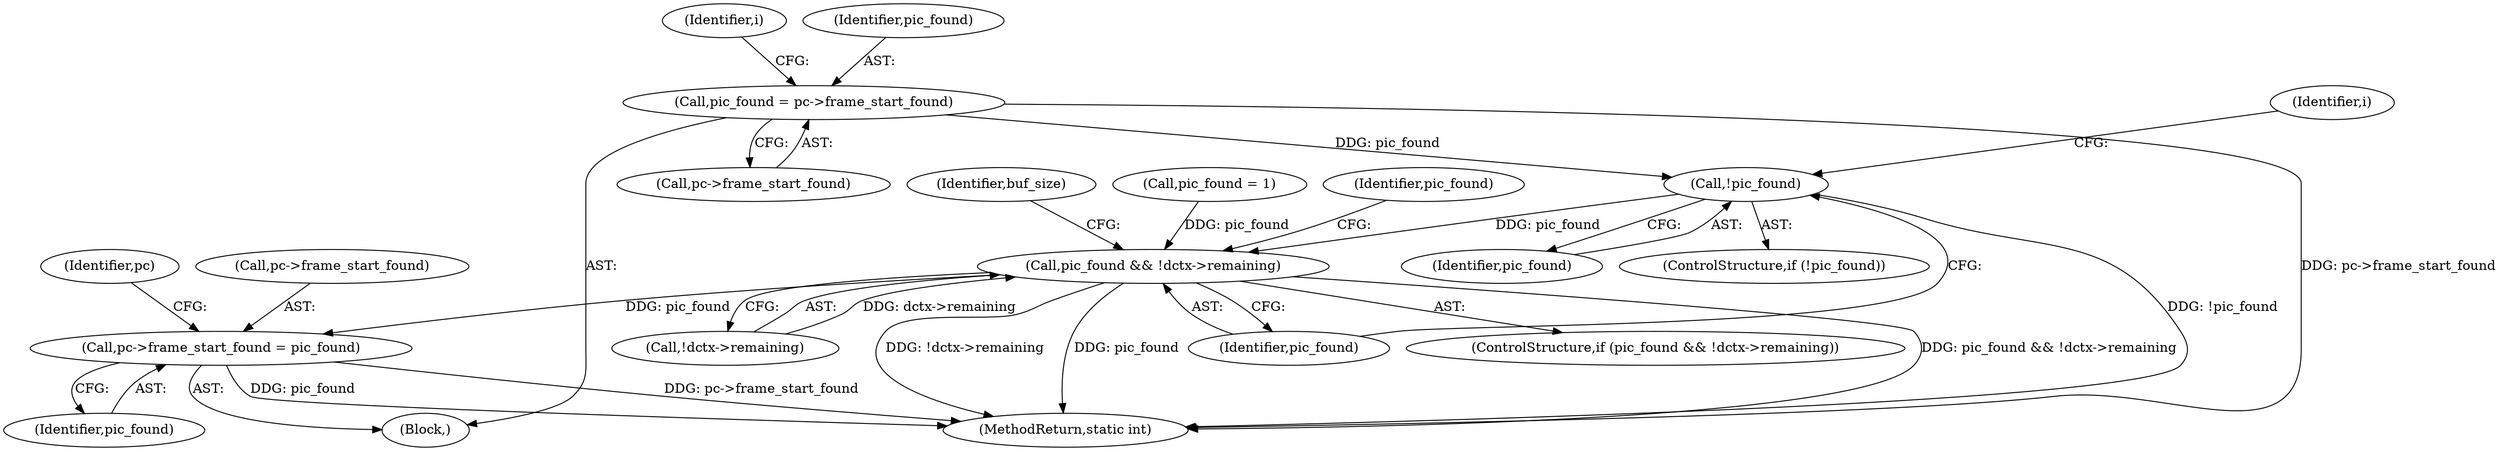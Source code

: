 digraph "0_FFmpeg_0a709e2a10b8288a0cc383547924ecfe285cef89@pointer" {
"1000120" [label="(Call,pic_found = pc->frame_start_found)"];
"1000130" [label="(Call,!pic_found)"];
"1000170" [label="(Call,pic_found && !dctx->remaining)"];
"1000385" [label="(Call,pc->frame_start_found = pic_found)"];
"1000385" [label="(Call,pc->frame_start_found = pic_found)"];
"1000386" [label="(Call,pc->frame_start_found)"];
"1000389" [label="(Identifier,pic_found)"];
"1000130" [label="(Call,!pic_found)"];
"1000129" [label="(ControlStructure,if (!pic_found))"];
"1000170" [label="(Call,pic_found && !dctx->remaining)"];
"1000169" [label="(ControlStructure,if (pic_found && !dctx->remaining))"];
"1000172" [label="(Call,!dctx->remaining)"];
"1000105" [label="(Block,)"];
"1000392" [label="(Identifier,pc)"];
"1000120" [label="(Call,pic_found = pc->frame_start_found)"];
"1000171" [label="(Identifier,pic_found)"];
"1000122" [label="(Call,pc->frame_start_found)"];
"1000155" [label="(Call,pic_found = 1)"];
"1000135" [label="(Identifier,i)"];
"1000340" [label="(Identifier,pic_found)"];
"1000127" [label="(Identifier,i)"];
"1000397" [label="(MethodReturn,static int)"];
"1000131" [label="(Identifier,pic_found)"];
"1000121" [label="(Identifier,pic_found)"];
"1000179" [label="(Identifier,buf_size)"];
"1000120" -> "1000105"  [label="AST: "];
"1000120" -> "1000122"  [label="CFG: "];
"1000121" -> "1000120"  [label="AST: "];
"1000122" -> "1000120"  [label="AST: "];
"1000127" -> "1000120"  [label="CFG: "];
"1000120" -> "1000397"  [label="DDG: pc->frame_start_found"];
"1000120" -> "1000130"  [label="DDG: pic_found"];
"1000130" -> "1000129"  [label="AST: "];
"1000130" -> "1000131"  [label="CFG: "];
"1000131" -> "1000130"  [label="AST: "];
"1000135" -> "1000130"  [label="CFG: "];
"1000171" -> "1000130"  [label="CFG: "];
"1000130" -> "1000397"  [label="DDG: !pic_found"];
"1000130" -> "1000170"  [label="DDG: pic_found"];
"1000170" -> "1000169"  [label="AST: "];
"1000170" -> "1000171"  [label="CFG: "];
"1000170" -> "1000172"  [label="CFG: "];
"1000171" -> "1000170"  [label="AST: "];
"1000172" -> "1000170"  [label="AST: "];
"1000179" -> "1000170"  [label="CFG: "];
"1000340" -> "1000170"  [label="CFG: "];
"1000170" -> "1000397"  [label="DDG: !dctx->remaining"];
"1000170" -> "1000397"  [label="DDG: pic_found"];
"1000170" -> "1000397"  [label="DDG: pic_found && !dctx->remaining"];
"1000155" -> "1000170"  [label="DDG: pic_found"];
"1000172" -> "1000170"  [label="DDG: dctx->remaining"];
"1000170" -> "1000385"  [label="DDG: pic_found"];
"1000385" -> "1000105"  [label="AST: "];
"1000385" -> "1000389"  [label="CFG: "];
"1000386" -> "1000385"  [label="AST: "];
"1000389" -> "1000385"  [label="AST: "];
"1000392" -> "1000385"  [label="CFG: "];
"1000385" -> "1000397"  [label="DDG: pic_found"];
"1000385" -> "1000397"  [label="DDG: pc->frame_start_found"];
}
